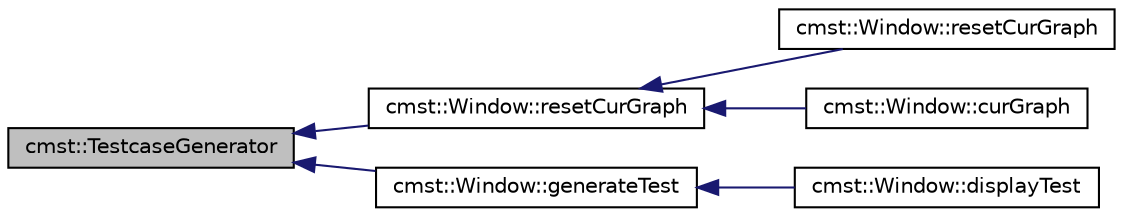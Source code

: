 digraph "cmst::TestcaseGenerator"
{
  edge [fontname="Helvetica",fontsize="10",labelfontname="Helvetica",labelfontsize="10"];
  node [fontname="Helvetica",fontsize="10",shape=record];
  rankdir="LR";
  Node1 [label="cmst::TestcaseGenerator",height=0.2,width=0.4,color="black", fillcolor="grey75", style="filled", fontcolor="black"];
  Node1 -> Node2 [dir="back",color="midnightblue",fontsize="10",style="solid"];
  Node2 [label="cmst::Window::resetCurGraph",height=0.2,width=0.4,color="black", fillcolor="white", style="filled",URL="$classcmst_1_1_window.html#a08365866ac2ffa9793c25c92750341e2"];
  Node2 -> Node3 [dir="back",color="midnightblue",fontsize="10",style="solid"];
  Node3 [label="cmst::Window::resetCurGraph",height=0.2,width=0.4,color="black", fillcolor="white", style="filled",URL="$classcmst_1_1_window.html#a83743944c1c6429f0eb9f3c72c9b7f22"];
  Node2 -> Node4 [dir="back",color="midnightblue",fontsize="10",style="solid"];
  Node4 [label="cmst::Window::curGraph",height=0.2,width=0.4,color="black", fillcolor="white", style="filled",URL="$classcmst_1_1_window.html#a83548b1c4406f37a812a0920fc4d6669",tooltip="Returns a pointer to the graph in display currently. "];
  Node1 -> Node5 [dir="back",color="midnightblue",fontsize="10",style="solid"];
  Node5 [label="cmst::Window::generateTest",height=0.2,width=0.4,color="black", fillcolor="white", style="filled",URL="$classcmst_1_1_window.html#acda99115d9c67f83de4d8f5a94f2647c"];
  Node5 -> Node6 [dir="back",color="midnightblue",fontsize="10",style="solid"];
  Node6 [label="cmst::Window::displayTest",height=0.2,width=0.4,color="black", fillcolor="white", style="filled",URL="$classcmst_1_1_window.html#aa3f5edeebdd298190bdb4676b4838f75"];
}
